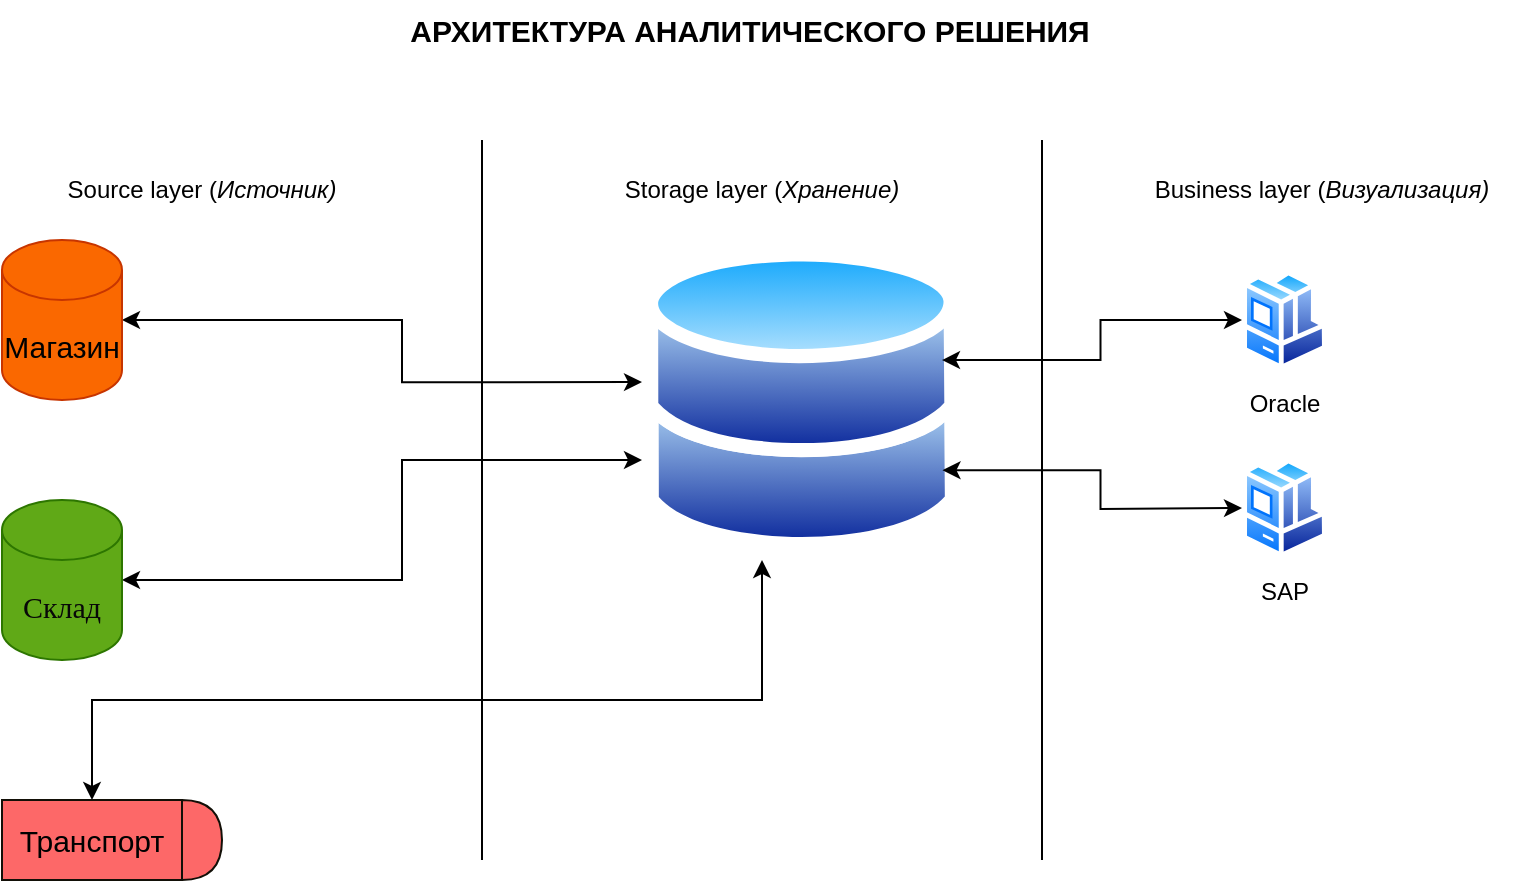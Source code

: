 <mxfile version="20.8.16" type="device"><diagram name="Страница 1" id="-so6w7FEU_W1oFMblRqJ"><mxGraphModel dx="864" dy="516" grid="1" gridSize="10" guides="1" tooltips="1" connect="1" arrows="1" fold="1" page="1" pageScale="1" pageWidth="827" pageHeight="1169" math="0" shadow="0"><root><mxCell id="0"/><mxCell id="1" parent="0"/><mxCell id="I_T5og2ZuujPsPn332w3-1" value="" style="endArrow=none;html=1;rounded=0;" parent="1" edge="1"><mxGeometry width="50" height="50" relative="1" as="geometry"><mxPoint x="280" y="440" as="sourcePoint"/><mxPoint x="280" y="80" as="targetPoint"/></mxGeometry></mxCell><mxCell id="I_T5og2ZuujPsPn332w3-2" value="" style="endArrow=none;html=1;rounded=0;" parent="1" edge="1"><mxGeometry width="50" height="50" relative="1" as="geometry"><mxPoint x="560" y="440" as="sourcePoint"/><mxPoint x="560" y="80" as="targetPoint"/></mxGeometry></mxCell><mxCell id="I_T5og2ZuujPsPn332w3-3" value="Source layer (&lt;i&gt;Источник)&lt;/i&gt;" style="text;html=1;strokeColor=none;fillColor=none;align=center;verticalAlign=middle;whiteSpace=wrap;rounded=0;aspect=fixed;" parent="1" vertex="1"><mxGeometry x="40" y="90" width="200" height="30" as="geometry"/></mxCell><mxCell id="I_T5og2ZuujPsPn332w3-4" value="Business layer (&lt;i&gt;Визуализация)&lt;br&gt;&lt;/i&gt;" style="text;html=1;strokeColor=none;fillColor=none;align=center;verticalAlign=middle;whiteSpace=wrap;rounded=0;aspect=fixed;" parent="1" vertex="1"><mxGeometry x="600" y="90" width="200" height="30" as="geometry"/></mxCell><mxCell id="I_T5og2ZuujPsPn332w3-5" value="Storage layer (&lt;i&gt;Хранение)&lt;/i&gt;" style="text;html=1;strokeColor=none;fillColor=none;align=center;verticalAlign=middle;whiteSpace=wrap;rounded=0;aspect=fixed;" parent="1" vertex="1"><mxGeometry x="320" y="90" width="200" height="30" as="geometry"/></mxCell><mxCell id="I_T5og2ZuujPsPn332w3-7" value="&lt;b&gt;&lt;font style=&quot;font-size: 15px;&quot;&gt;АРХИТЕКТУРА АНАЛИТИЧЕСКОГО РЕШЕНИЯ&lt;/font&gt;&lt;/b&gt;" style="text;html=1;strokeColor=none;fillColor=none;align=center;verticalAlign=middle;whiteSpace=wrap;rounded=0;" parent="1" vertex="1"><mxGeometry x="234" y="10" width="360" height="30" as="geometry"/></mxCell><mxCell id="I_T5og2ZuujPsPn332w3-23" style="edgeStyle=orthogonalEdgeStyle;rounded=0;orthogonalLoop=1;jettySize=auto;html=1;entryX=0.5;entryY=0;entryDx=0;entryDy=0;fontSize=15;startArrow=classic;startFill=1;" parent="1" target="I_T5og2ZuujPsPn332w3-13" edge="1"><mxGeometry relative="1" as="geometry"><Array as="points"><mxPoint x="420" y="360"/><mxPoint x="85" y="360"/></Array><mxPoint x="420" y="290" as="sourcePoint"/></mxGeometry></mxCell><mxCell id="I_T5og2ZuujPsPn332w3-16" value="" style="group;fillColor=default;" parent="1" vertex="1" connectable="0"><mxGeometry x="40" y="410" width="150" height="40" as="geometry"/></mxCell><mxCell id="I_T5og2ZuujPsPn332w3-18" value="" style="group;fillColor=default;" parent="I_T5og2ZuujPsPn332w3-16" vertex="1" connectable="0"><mxGeometry width="110" height="40" as="geometry"/></mxCell><mxCell id="I_T5og2ZuujPsPn332w3-13" value="Транспорт" style="rounded=0;whiteSpace=wrap;html=1;strokeColor=#120F07;fontSize=15;movable=1;resizable=1;rotatable=1;deletable=1;editable=1;connectable=1;fillColor=#fd6868;" parent="I_T5og2ZuujPsPn332w3-18" vertex="1"><mxGeometry width="90" height="40" as="geometry"/></mxCell><mxCell id="I_T5og2ZuujPsPn332w3-15" value="" style="shape=or;whiteSpace=wrap;html=1;strokeColor=#120F07;fontSize=15;movable=1;resizable=1;rotatable=1;deletable=1;editable=1;connectable=1;fillColor=#fd6868;" parent="I_T5og2ZuujPsPn332w3-18" vertex="1"><mxGeometry x="90" width="20" height="40" as="geometry"/></mxCell><mxCell id="I_T5og2ZuujPsPn332w3-22" style="edgeStyle=orthogonalEdgeStyle;rounded=0;orthogonalLoop=1;jettySize=auto;html=1;entryX=0;entryY=0.407;entryDx=0;entryDy=0;entryPerimeter=0;fontSize=15;startArrow=classic;startFill=1;" parent="1" source="I_T5og2ZuujPsPn332w3-19" edge="1"><mxGeometry relative="1" as="geometry"><Array as="points"><mxPoint x="240" y="170"/><mxPoint x="240" y="201"/></Array><mxPoint x="360" y="201.05" as="targetPoint"/></mxGeometry></mxCell><mxCell id="I_T5og2ZuujPsPn332w3-19" value="Магазин" style="shape=cylinder3;whiteSpace=wrap;html=1;boundedLbl=1;backgroundOutline=1;size=15;strokeColor=#C73500;fontSize=15;fillColor=#fa6800;fontColor=#000000;" parent="1" vertex="1"><mxGeometry x="40" y="130" width="60" height="80" as="geometry"/></mxCell><mxCell id="I_T5og2ZuujPsPn332w3-21" style="edgeStyle=orthogonalEdgeStyle;rounded=0;orthogonalLoop=1;jettySize=auto;html=1;entryX=0;entryY=0.5;entryDx=0;entryDy=0;fontSize=15;startArrow=classic;startFill=1;" parent="1" source="I_T5og2ZuujPsPn332w3-20" edge="1"><mxGeometry relative="1" as="geometry"><mxPoint x="360" y="240" as="targetPoint"/><Array as="points"><mxPoint x="240" y="300"/><mxPoint x="240" y="240"/></Array></mxGeometry></mxCell><mxCell id="I_T5og2ZuujPsPn332w3-20" value="&lt;font color=&quot;#080808&quot; face=&quot;Times New Roman&quot;&gt;Склад&lt;/font&gt;" style="shape=cylinder3;whiteSpace=wrap;html=1;boundedLbl=1;backgroundOutline=1;size=15;strokeColor=#2D7600;fontSize=15;fillColor=#60a917;fontColor=#ffffff;" parent="1" vertex="1"><mxGeometry x="40" y="260" width="60" height="80" as="geometry"/></mxCell><mxCell id="sfveQ_2d6pZfwZlYflCb-1" value="" style="aspect=fixed;perimeter=ellipsePerimeter;html=1;align=center;shadow=0;dashed=0;spacingTop=3;image;image=img/lib/active_directory/databases.svg;" vertex="1" parent="1"><mxGeometry x="361" y="130" width="157.5" height="159.25" as="geometry"/></mxCell><mxCell id="sfveQ_2d6pZfwZlYflCb-6" style="edgeStyle=orthogonalEdgeStyle;rounded=0;orthogonalLoop=1;jettySize=auto;html=1;entryX=0.946;entryY=0.377;entryDx=0;entryDy=0;entryPerimeter=0;startArrow=classic;startFill=1;" edge="1" parent="1" source="sfveQ_2d6pZfwZlYflCb-2" target="sfveQ_2d6pZfwZlYflCb-1"><mxGeometry relative="1" as="geometry"/></mxCell><mxCell id="sfveQ_2d6pZfwZlYflCb-2" value="Oracle" style="aspect=fixed;perimeter=ellipsePerimeter;html=1;align=center;shadow=0;dashed=0;spacingTop=3;image;image=img/lib/active_directory/workstation_client.svg;" vertex="1" parent="1"><mxGeometry x="660" y="145" width="42.5" height="50" as="geometry"/></mxCell><mxCell id="sfveQ_2d6pZfwZlYflCb-4" style="edgeStyle=orthogonalEdgeStyle;rounded=0;orthogonalLoop=1;jettySize=auto;html=1;entryX=1;entryY=0.75;entryDx=0;entryDy=0;startArrow=classic;startFill=1;" edge="1" parent="1" target="sfveQ_2d6pZfwZlYflCb-1"><mxGeometry relative="1" as="geometry"><mxPoint x="660" y="264" as="sourcePoint"/></mxGeometry></mxCell><mxCell id="sfveQ_2d6pZfwZlYflCb-3" value="SAP" style="aspect=fixed;perimeter=ellipsePerimeter;html=1;align=center;shadow=0;dashed=0;spacingTop=3;image;image=img/lib/active_directory/workstation_client.svg;" vertex="1" parent="1"><mxGeometry x="660" y="239" width="42.5" height="50" as="geometry"/></mxCell></root></mxGraphModel></diagram></mxfile>